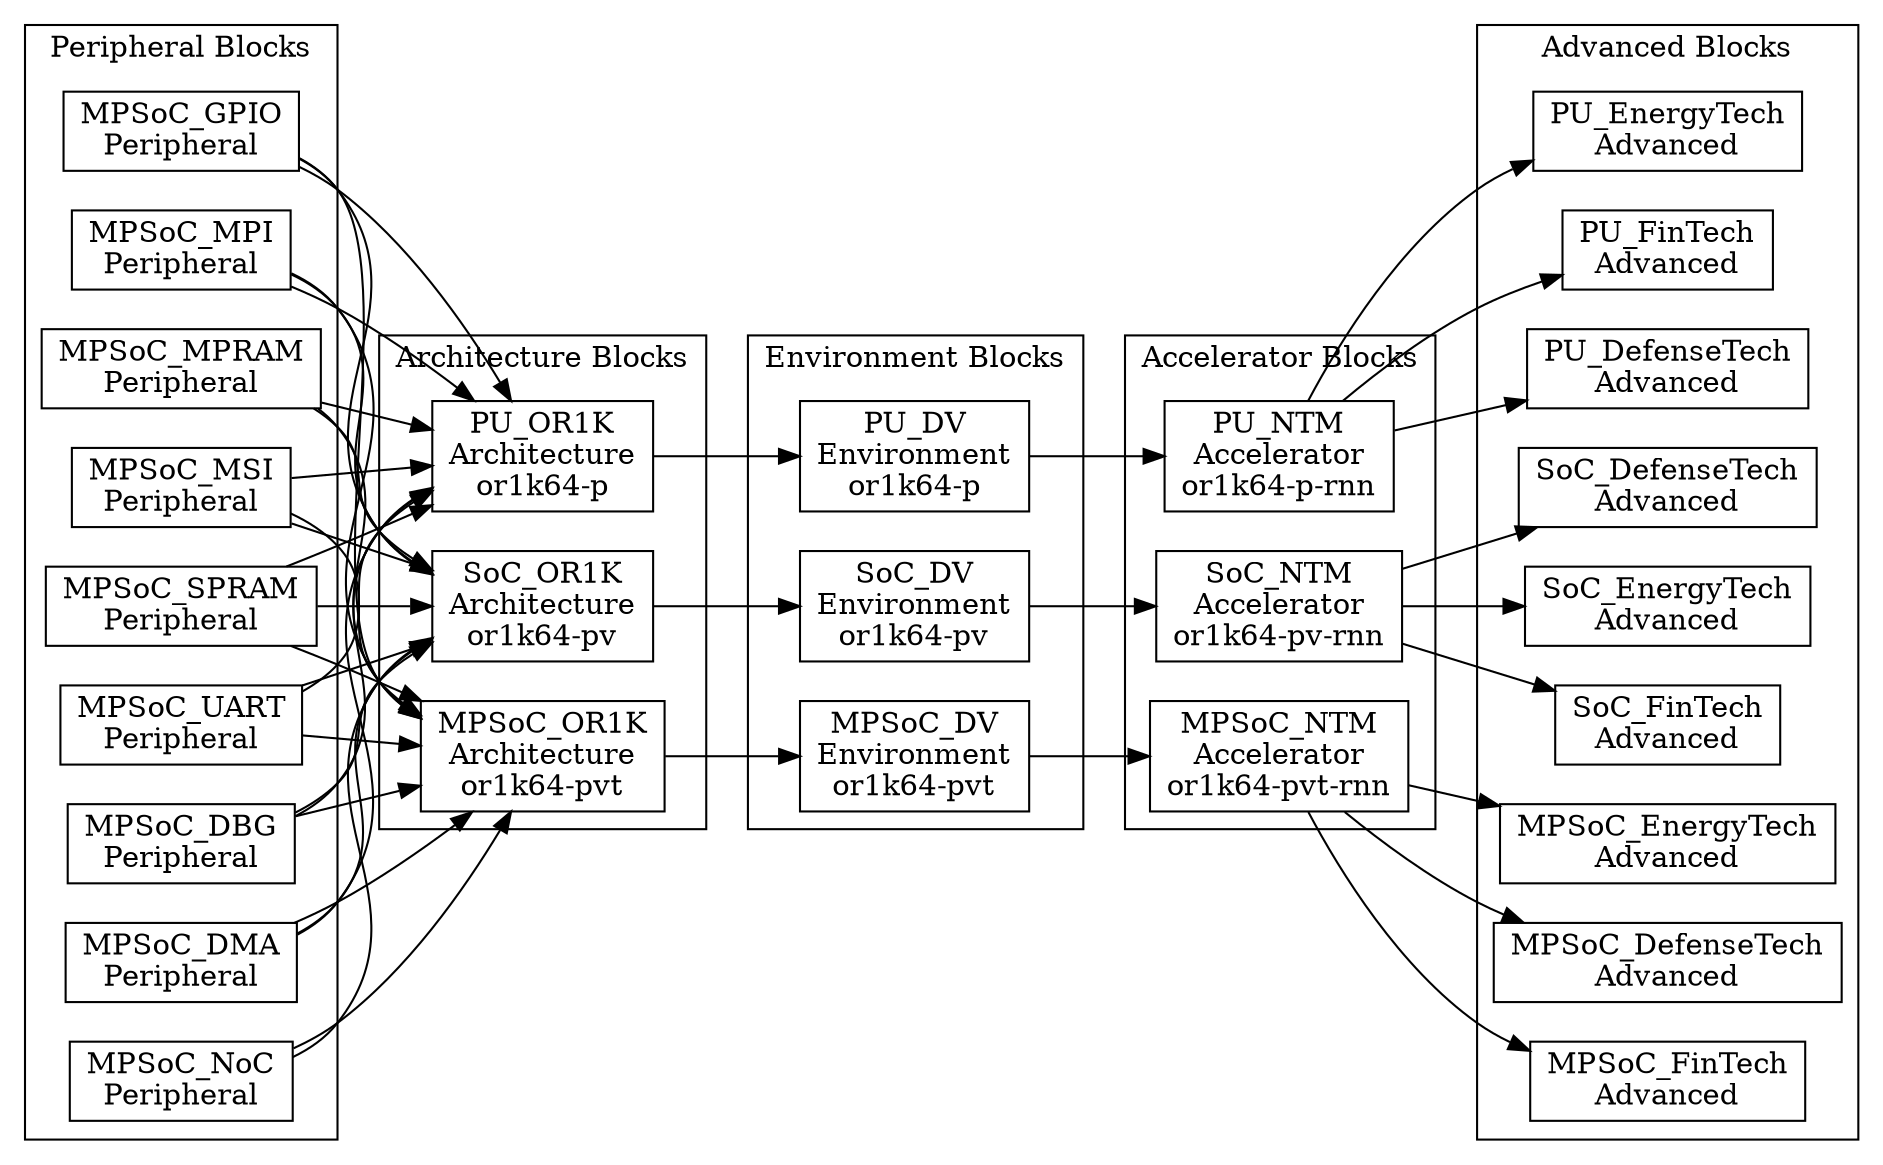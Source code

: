 digraph Project {
  // Introduction
  graph [rankdir = LR];
  node[shape=record];

  // Peripheral Blocks
  subgraph "cluster PeripheralBlocks" { label = "Peripheral Blocks";
    MPSoC_DBG[label="MPSoC_DBG\nPeripheral"];
    MPSoC_DMA[label="MPSoC_DMA\nPeripheral"];
    MPSoC_GPIO[label="MPSoC_GPIO\nPeripheral"];
    MPSoC_MPI[label="MPSoC_MPI\nPeripheral"];
    MPSoC_MPRAM[label="MPSoC_MPRAM\nPeripheral"];
    MPSoC_MSI[label="MPSoC_MSI\nPeripheral"];
    MPSoC_NoC[label="MPSoC_NoC\nPeripheral"];
    MPSoC_SPRAM[label="MPSoC_SPRAM\nPeripheral"];
    MPSoC_UART[label="MPSoC_UART\nPeripheral"];
  }

  // Architecture Blocks
  subgraph "cluster ArchitectureBlocks" { label = "Architecture Blocks";
    MPSoC_OR1K[label="MPSoC_OR1K\nArchitecture\nor1k64-pvt"];
    SoC_OR1K[label="SoC_OR1K\nArchitecture\nor1k64-pv"];
    PU_OR1K[label="PU_OR1K\nArchitecture\nor1k64-p"];
  }

  // Environment Blocks
  subgraph "cluster EnvironmentBlocks" { label = "Environment Blocks";
    MPSoC_DV[label="MPSoC_DV\nEnvironment\nor1k64-pvt"];
    SoC_DV[label="SoC_DV\nEnvironment\nor1k64-pv"];
    PU_DV[label="PU_DV\nEnvironment\nor1k64-p"];
  }

  // Accelerator Blocks
  subgraph "cluster AcceleratorBlocks" { label = "Accelerator Blocks";
    MPSoC_NTM[label="MPSoC_NTM\nAccelerator\nor1k64-pvt-rnn"];
    SoC_NTM[label="SoC_NTM\nAccelerator\nor1k64-pv-rnn"];
    PU_NTM[label="PU_NTM\nAccelerator\nor1k64-p-rnn"];
  }

  // Advanced Blocks
  subgraph "cluster AdvancedBlocks" { label = "Advanced Blocks";
    MPSoC_EnergyTech[label="MPSoC_EnergyTech\nAdvanced"];
    SoC_EnergyTech[label="SoC_EnergyTech\nAdvanced"];
    PU_EnergyTech[label="PU_EnergyTech\nAdvanced"];

    MPSoC_FinTech[label="MPSoC_FinTech\nAdvanced"];
    SoC_FinTech[label="SoC_FinTech\nAdvanced"];
    PU_FinTech[label="PU_FinTech\nAdvanced"];

    MPSoC_DefenseTech[label="MPSoC_DefenseTech\nAdvanced"];
    SoC_DefenseTech[label="SoC_DefenseTech\nAdvanced"];
    PU_DefenseTech[label="PU_DefenseTech\nAdvanced"];
  }

  // Peripheral -> Architecture
  MPSoC_DBG -> MPSoC_OR1K;
  MPSoC_DMA -> MPSoC_OR1K;
  MPSoC_GPIO -> MPSoC_OR1K;
  MPSoC_MPI -> MPSoC_OR1K;
  MPSoC_MPRAM -> MPSoC_OR1K;
  MPSoC_MSI -> MPSoC_OR1K;
  MPSoC_NoC -> MPSoC_OR1K;
  MPSoC_SPRAM -> MPSoC_OR1K;
  MPSoC_UART -> MPSoC_OR1K;

  MPSoC_DBG -> SoC_OR1K;
  MPSoC_DMA -> SoC_OR1K;
  MPSoC_GPIO -> SoC_OR1K;
  MPSoC_MPI -> SoC_OR1K;
  MPSoC_MPRAM -> SoC_OR1K;
  MPSoC_MSI -> SoC_OR1K;
  MPSoC_NoC -> SoC_OR1K;
  MPSoC_SPRAM -> SoC_OR1K;
  MPSoC_UART -> SoC_OR1K;

  MPSoC_DBG -> PU_OR1K;
  MPSoC_DMA -> PU_OR1K;
  MPSoC_GPIO -> PU_OR1K;
  MPSoC_MPI -> PU_OR1K;
  MPSoC_MPRAM -> PU_OR1K;
  MPSoC_MSI -> PU_OR1K;
  MPSoC_SPRAM -> PU_OR1K;
  MPSoC_UART -> PU_OR1K;

  // Architecture -> Environment
  PU_OR1K -> PU_DV;

  SoC_OR1K -> SoC_DV;

  MPSoC_OR1K -> MPSoC_DV;

  // Environment -> Accelerator
  PU_DV -> PU_NTM;

  SoC_DV -> SoC_NTM;

  MPSoC_DV -> MPSoC_NTM;

  // Accelerator -> Advanced
  PU_NTM -> PU_EnergyTech;

  SoC_NTM -> SoC_EnergyTech;

  MPSoC_NTM -> MPSoC_EnergyTech;

  PU_NTM -> PU_FinTech;

  SoC_NTM -> SoC_FinTech;

  MPSoC_NTM -> MPSoC_FinTech;

  PU_NTM -> PU_DefenseTech;

  SoC_NTM -> SoC_DefenseTech;

  MPSoC_NTM -> MPSoC_DefenseTech;
}
